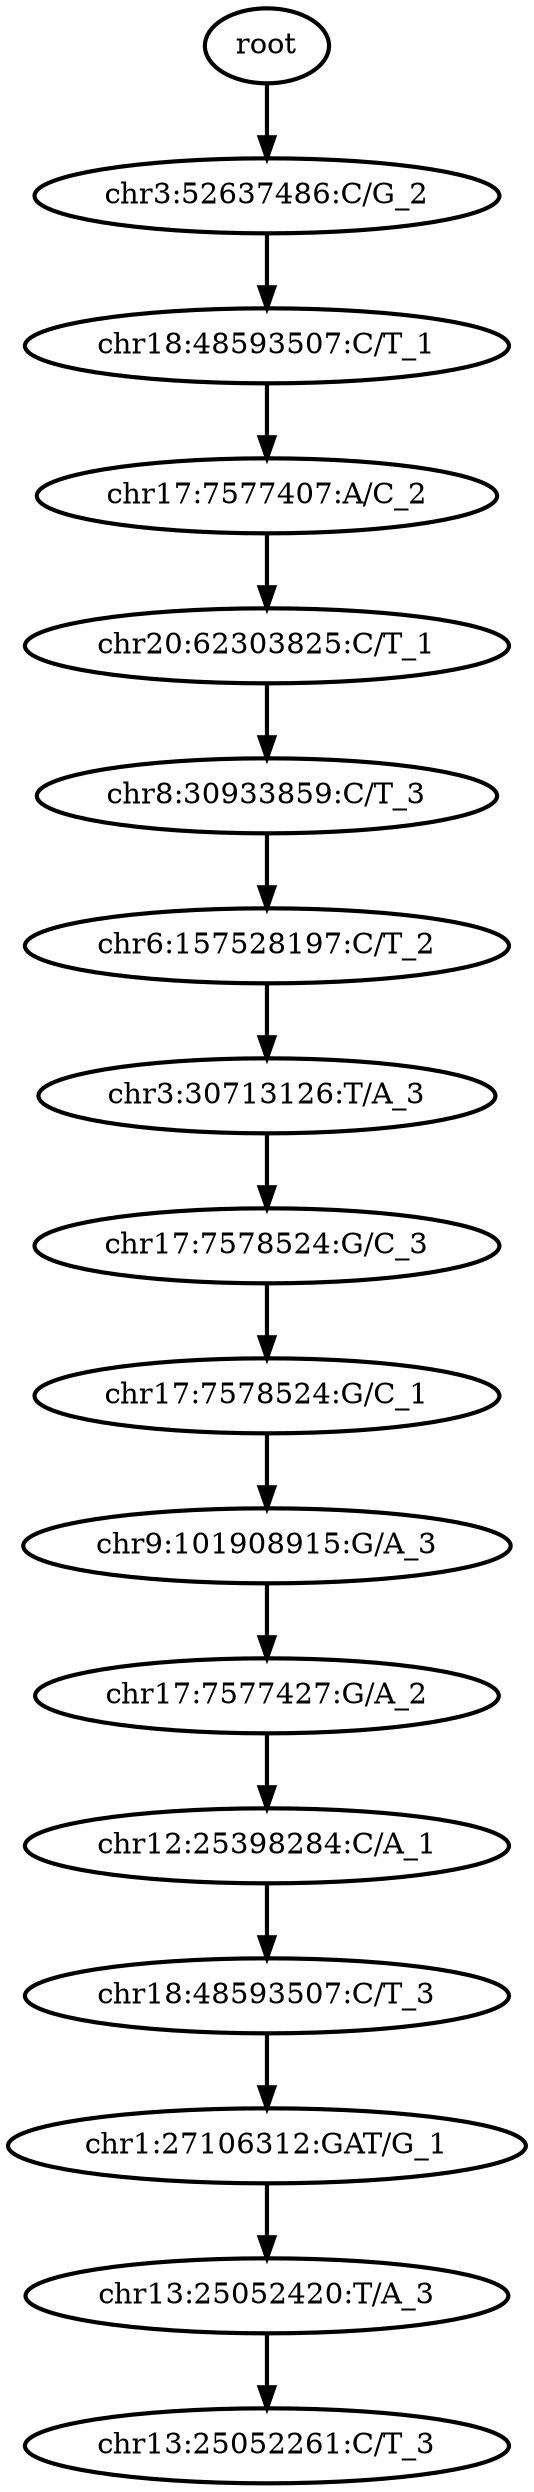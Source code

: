 digraph N {
	overlap="false"
	rankdir="TB"
	0 [label="root", style="bold"];
	1 [label="chr3:52637486:C/G_2", style="bold"];
	2 [label="chr18:48593507:C/T_1", style="bold"];
	3 [label="chr17:7577407:A/C_2", style="bold"];
	4 [label="chr20:62303825:C/T_1", style="bold"];
	5 [label="chr8:30933859:C/T_3", style="bold"];
	6 [label="chr6:157528197:C/T_2", style="bold"];
	7 [label="chr3:30713126:T/A_3", style="bold"];
	8 [label="chr17:7578524:G/C_3", style="bold"];
	9 [label="chr17:7578524:G/C_1", style="bold"];
	10 [label="chr9:101908915:G/A_3", style="bold"];
	11 [label="chr17:7577427:G/A_2", style="bold"];
	12 [label="chr12:25398284:C/A_1", style="bold"];
	13 [label="chr18:48593507:C/T_3", style="bold"];
	14 [label="chr1:27106312:GAT/G_1", style="bold"];
	15 [label="chr13:25052420:T/A_3", style="bold"];
	16 [label="chr13:25052261:C/T_3", style="bold"];
	0 -> 1 [style="bold"];
	1 -> 2 [style="bold"];
	2 -> 3 [style="bold"];
	3 -> 4 [style="bold"];
	4 -> 5 [style="bold"];
	5 -> 6 [style="bold"];
	6 -> 7 [style="bold"];
	7 -> 8 [style="bold"];
	8 -> 9 [style="bold"];
	9 -> 10 [style="bold"];
	10 -> 11 [style="bold"];
	11 -> 12 [style="bold"];
	12 -> 13 [style="bold"];
	13 -> 14 [style="bold"];
	14 -> 15 [style="bold"];
	15 -> 16 [style="bold"];
}